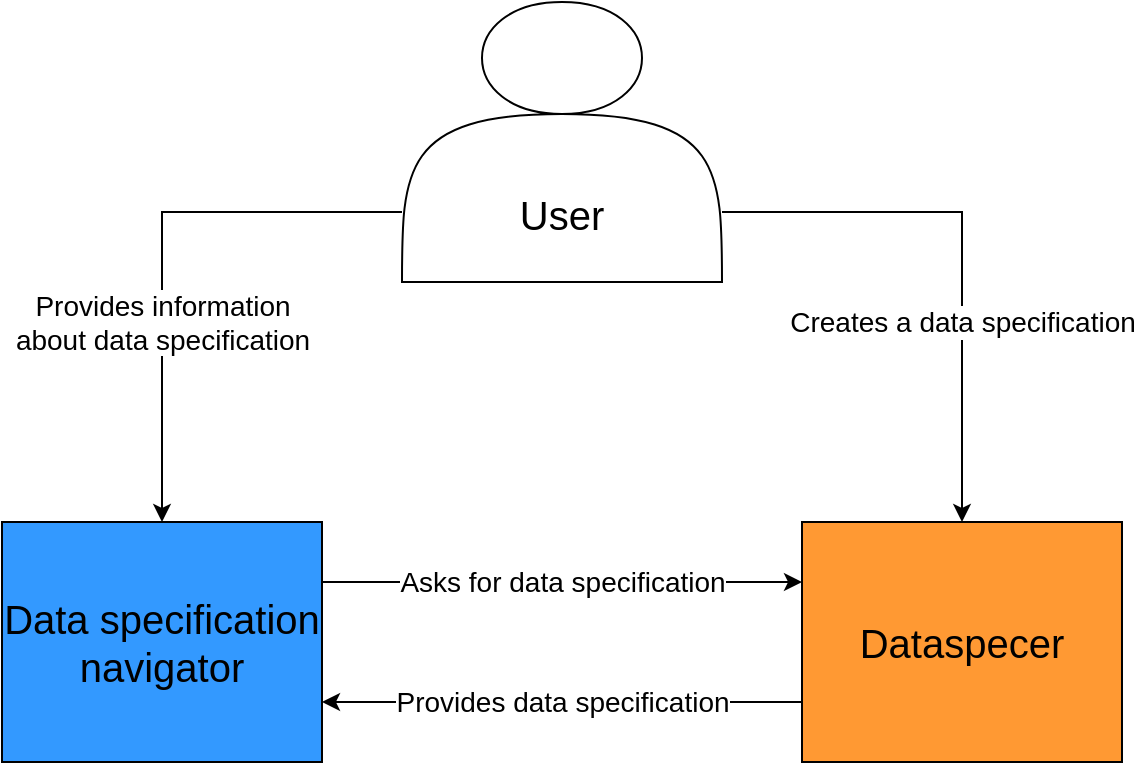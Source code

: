 <mxfile version="28.1.2">
  <diagram name="Page-1" id="JEjgt8Y7Z-vk6pv3K9CY">
    <mxGraphModel dx="863" dy="473" grid="1" gridSize="10" guides="1" tooltips="1" connect="1" arrows="1" fold="1" page="1" pageScale="1" pageWidth="1100" pageHeight="850" math="0" shadow="0">
      <root>
        <mxCell id="0" />
        <mxCell id="1" parent="0" />
        <mxCell id="H2DMha2lDXCGfiCha4f5-26" value="&lt;font style=&quot;font-size: 14px;&quot;&gt;Creates a data specification&lt;/font&gt;" style="edgeStyle=orthogonalEdgeStyle;rounded=0;orthogonalLoop=1;jettySize=auto;html=1;entryX=0.5;entryY=0;entryDx=0;entryDy=0;exitX=1;exitY=0.75;exitDx=0;exitDy=0;" parent="1" source="H2DMha2lDXCGfiCha4f5-23" target="H2DMha2lDXCGfiCha4f5-25" edge="1">
          <mxGeometry x="0.273" relative="1" as="geometry">
            <mxPoint as="offset" />
          </mxGeometry>
        </mxCell>
        <mxCell id="H2DMha2lDXCGfiCha4f5-27" value="&lt;font style=&quot;font-size: 14px;&quot;&gt;Provides information&lt;/font&gt;&lt;div&gt;&lt;font style=&quot;font-size: 14px;&quot;&gt;about data specification&lt;/font&gt;&lt;/div&gt;" style="edgeStyle=orthogonalEdgeStyle;rounded=0;orthogonalLoop=1;jettySize=auto;html=1;entryX=0.5;entryY=0;entryDx=0;entryDy=0;exitX=0;exitY=0.75;exitDx=0;exitDy=0;" parent="1" source="H2DMha2lDXCGfiCha4f5-23" target="H2DMha2lDXCGfiCha4f5-24" edge="1">
          <mxGeometry x="0.273" relative="1" as="geometry">
            <mxPoint as="offset" />
          </mxGeometry>
        </mxCell>
        <mxCell id="H2DMha2lDXCGfiCha4f5-23" value="&lt;div&gt;&lt;font style=&quot;font-size: 20px;&quot;&gt;&lt;br&gt;&lt;/font&gt;&lt;/div&gt;&lt;div&gt;&lt;font style=&quot;font-size: 20px;&quot;&gt;&lt;br&gt;&lt;/font&gt;&lt;/div&gt;&lt;div&gt;&lt;font style=&quot;font-size: 20px;&quot;&gt;&lt;br&gt;&lt;/font&gt;&lt;/div&gt;&lt;font style=&quot;font-size: 20px;&quot;&gt;User&lt;/font&gt;" style="shape=actor;whiteSpace=wrap;html=1;" parent="1" vertex="1">
          <mxGeometry x="360" y="20" width="160" height="140" as="geometry" />
        </mxCell>
        <mxCell id="H2DMha2lDXCGfiCha4f5-28" value="&lt;font style=&quot;font-size: 14px;&quot;&gt;Asks for data specification&lt;/font&gt;" style="edgeStyle=orthogonalEdgeStyle;rounded=0;orthogonalLoop=1;jettySize=auto;html=1;exitX=1;exitY=0.25;exitDx=0;exitDy=0;entryX=0;entryY=0.25;entryDx=0;entryDy=0;" parent="1" source="H2DMha2lDXCGfiCha4f5-24" target="H2DMha2lDXCGfiCha4f5-25" edge="1">
          <mxGeometry relative="1" as="geometry">
            <mxPoint as="offset" />
          </mxGeometry>
        </mxCell>
        <mxCell id="H2DMha2lDXCGfiCha4f5-24" value="&lt;font style=&quot;font-size: 20px;&quot;&gt;Data specification navigator&lt;/font&gt;" style="rounded=0;whiteSpace=wrap;html=1;fillColor=#3399FF;" parent="1" vertex="1">
          <mxGeometry x="160" y="280" width="160" height="120" as="geometry" />
        </mxCell>
        <mxCell id="H2DMha2lDXCGfiCha4f5-29" value="&lt;font style=&quot;font-size: 14px;&quot;&gt;Provides data specification&lt;/font&gt;" style="edgeStyle=orthogonalEdgeStyle;rounded=0;orthogonalLoop=1;jettySize=auto;html=1;entryX=1;entryY=0.75;entryDx=0;entryDy=0;exitX=0;exitY=0.75;exitDx=0;exitDy=0;" parent="1" source="H2DMha2lDXCGfiCha4f5-25" target="H2DMha2lDXCGfiCha4f5-24" edge="1">
          <mxGeometry relative="1" as="geometry" />
        </mxCell>
        <mxCell id="H2DMha2lDXCGfiCha4f5-25" value="&lt;font style=&quot;font-size: 20px;&quot;&gt;Dataspecer&lt;/font&gt;" style="rounded=0;whiteSpace=wrap;html=1;fillColor=#FF9933;" parent="1" vertex="1">
          <mxGeometry x="560" y="280" width="160" height="120" as="geometry" />
        </mxCell>
      </root>
    </mxGraphModel>
  </diagram>
</mxfile>
